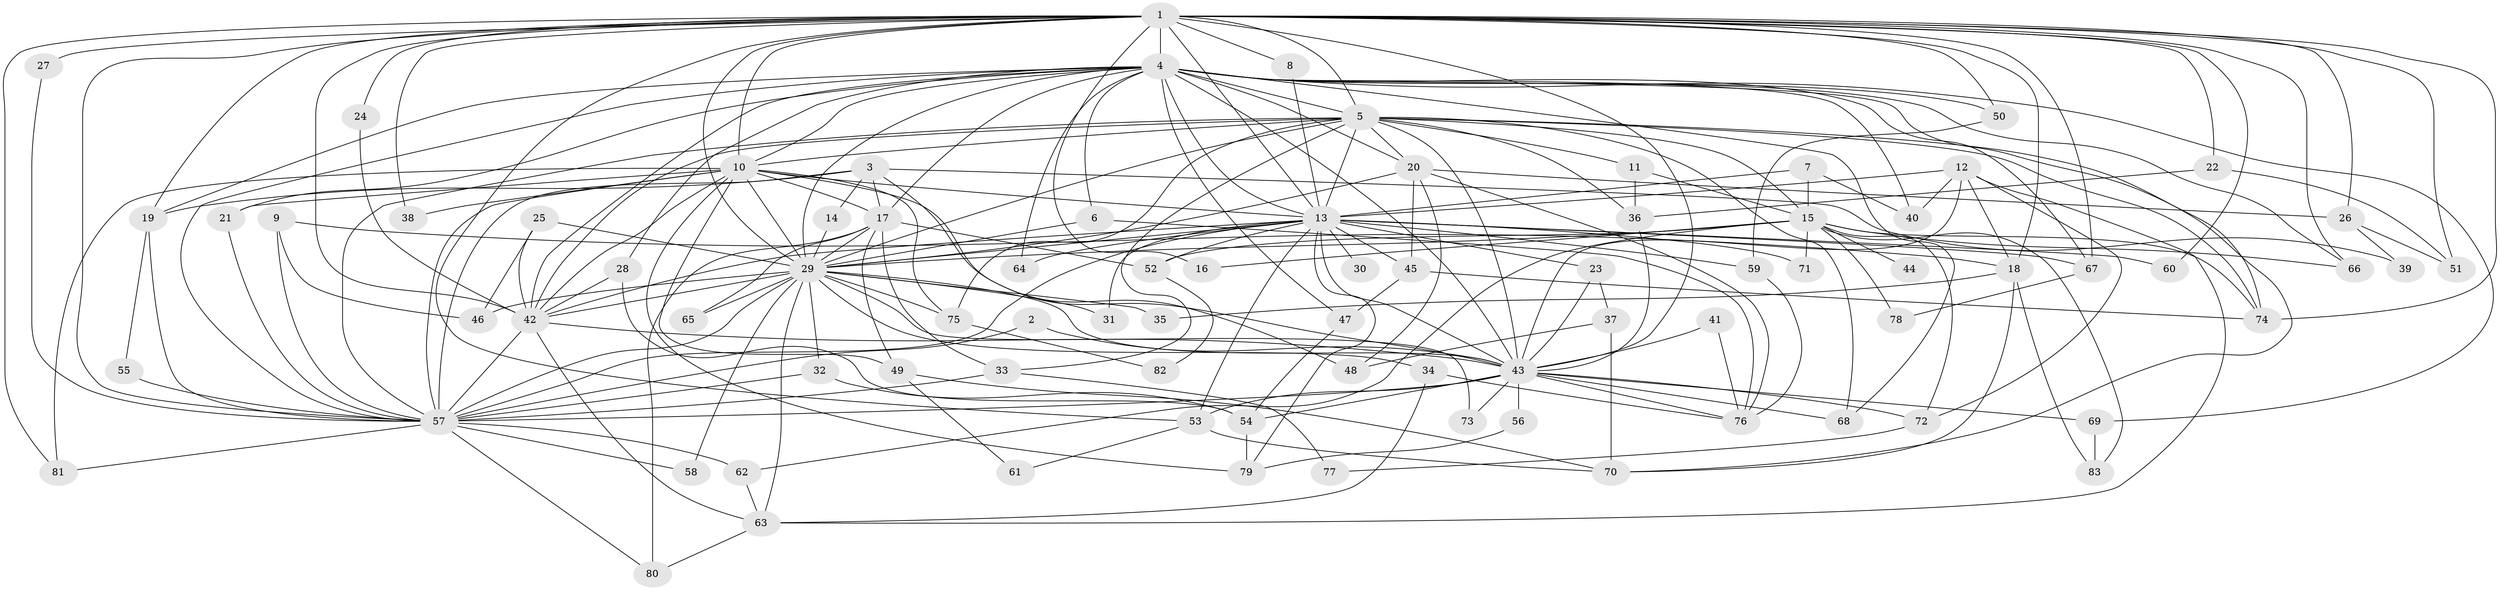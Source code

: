 // original degree distribution, {25: 0.007407407407407408, 26: 0.007407407407407408, 23: 0.007407407407407408, 18: 0.014814814814814815, 28: 0.007407407407407408, 15: 0.014814814814814815, 27: 0.007407407407407408, 22: 0.014814814814814815, 5: 0.037037037037037035, 4: 0.0962962962962963, 9: 0.007407407407407408, 6: 0.022222222222222223, 2: 0.5037037037037037, 7: 0.007407407407407408, 3: 0.23703703703703705, 8: 0.007407407407407408}
// Generated by graph-tools (version 1.1) at 2025/36/03/04/25 23:36:35]
// undirected, 83 vertices, 216 edges
graph export_dot {
  node [color=gray90,style=filled];
  1;
  2;
  3;
  4;
  5;
  6;
  7;
  8;
  9;
  10;
  11;
  12;
  13;
  14;
  15;
  16;
  17;
  18;
  19;
  20;
  21;
  22;
  23;
  24;
  25;
  26;
  27;
  28;
  29;
  30;
  31;
  32;
  33;
  34;
  35;
  36;
  37;
  38;
  39;
  40;
  41;
  42;
  43;
  44;
  45;
  46;
  47;
  48;
  49;
  50;
  51;
  52;
  53;
  54;
  55;
  56;
  57;
  58;
  59;
  60;
  61;
  62;
  63;
  64;
  65;
  66;
  67;
  68;
  69;
  70;
  71;
  72;
  73;
  74;
  75;
  76;
  77;
  78;
  79;
  80;
  81;
  82;
  83;
  1 -- 4 [weight=3.0];
  1 -- 5 [weight=2.0];
  1 -- 8 [weight=1.0];
  1 -- 10 [weight=2.0];
  1 -- 13 [weight=2.0];
  1 -- 16 [weight=1.0];
  1 -- 18 [weight=2.0];
  1 -- 19 [weight=1.0];
  1 -- 22 [weight=1.0];
  1 -- 24 [weight=1.0];
  1 -- 26 [weight=2.0];
  1 -- 27 [weight=1.0];
  1 -- 29 [weight=2.0];
  1 -- 38 [weight=2.0];
  1 -- 42 [weight=2.0];
  1 -- 43 [weight=2.0];
  1 -- 50 [weight=1.0];
  1 -- 51 [weight=1.0];
  1 -- 53 [weight=1.0];
  1 -- 57 [weight=2.0];
  1 -- 60 [weight=1.0];
  1 -- 66 [weight=1.0];
  1 -- 67 [weight=1.0];
  1 -- 74 [weight=1.0];
  1 -- 81 [weight=1.0];
  2 -- 43 [weight=1.0];
  2 -- 57 [weight=1.0];
  3 -- 14 [weight=1.0];
  3 -- 17 [weight=1.0];
  3 -- 19 [weight=1.0];
  3 -- 39 [weight=1.0];
  3 -- 48 [weight=1.0];
  3 -- 57 [weight=1.0];
  4 -- 5 [weight=1.0];
  4 -- 6 [weight=1.0];
  4 -- 10 [weight=1.0];
  4 -- 13 [weight=1.0];
  4 -- 17 [weight=1.0];
  4 -- 19 [weight=1.0];
  4 -- 20 [weight=1.0];
  4 -- 21 [weight=1.0];
  4 -- 28 [weight=1.0];
  4 -- 29 [weight=1.0];
  4 -- 40 [weight=1.0];
  4 -- 42 [weight=2.0];
  4 -- 43 [weight=1.0];
  4 -- 47 [weight=1.0];
  4 -- 50 [weight=1.0];
  4 -- 57 [weight=1.0];
  4 -- 64 [weight=1.0];
  4 -- 66 [weight=1.0];
  4 -- 67 [weight=1.0];
  4 -- 68 [weight=1.0];
  4 -- 69 [weight=1.0];
  4 -- 74 [weight=1.0];
  5 -- 10 [weight=1.0];
  5 -- 11 [weight=1.0];
  5 -- 13 [weight=2.0];
  5 -- 15 [weight=1.0];
  5 -- 20 [weight=1.0];
  5 -- 29 [weight=3.0];
  5 -- 33 [weight=1.0];
  5 -- 36 [weight=1.0];
  5 -- 42 [weight=1.0];
  5 -- 43 [weight=2.0];
  5 -- 57 [weight=1.0];
  5 -- 68 [weight=1.0];
  5 -- 70 [weight=1.0];
  5 -- 74 [weight=1.0];
  5 -- 75 [weight=1.0];
  6 -- 29 [weight=1.0];
  6 -- 76 [weight=1.0];
  7 -- 13 [weight=1.0];
  7 -- 15 [weight=1.0];
  7 -- 40 [weight=1.0];
  8 -- 13 [weight=1.0];
  9 -- 18 [weight=1.0];
  9 -- 46 [weight=1.0];
  9 -- 57 [weight=1.0];
  10 -- 13 [weight=1.0];
  10 -- 17 [weight=1.0];
  10 -- 21 [weight=1.0];
  10 -- 29 [weight=1.0];
  10 -- 38 [weight=1.0];
  10 -- 42 [weight=1.0];
  10 -- 43 [weight=2.0];
  10 -- 49 [weight=1.0];
  10 -- 57 [weight=1.0];
  10 -- 75 [weight=1.0];
  10 -- 79 [weight=2.0];
  10 -- 81 [weight=1.0];
  11 -- 15 [weight=1.0];
  11 -- 36 [weight=1.0];
  12 -- 13 [weight=1.0];
  12 -- 18 [weight=1.0];
  12 -- 40 [weight=1.0];
  12 -- 43 [weight=1.0];
  12 -- 63 [weight=1.0];
  12 -- 72 [weight=1.0];
  13 -- 23 [weight=1.0];
  13 -- 29 [weight=1.0];
  13 -- 30 [weight=1.0];
  13 -- 31 [weight=1.0];
  13 -- 42 [weight=1.0];
  13 -- 43 [weight=1.0];
  13 -- 45 [weight=1.0];
  13 -- 52 [weight=1.0];
  13 -- 53 [weight=1.0];
  13 -- 57 [weight=1.0];
  13 -- 59 [weight=1.0];
  13 -- 60 [weight=1.0];
  13 -- 64 [weight=1.0];
  13 -- 67 [weight=1.0];
  13 -- 71 [weight=1.0];
  13 -- 79 [weight=1.0];
  14 -- 29 [weight=1.0];
  15 -- 16 [weight=1.0];
  15 -- 29 [weight=1.0];
  15 -- 44 [weight=1.0];
  15 -- 52 [weight=1.0];
  15 -- 62 [weight=1.0];
  15 -- 66 [weight=1.0];
  15 -- 71 [weight=1.0];
  15 -- 72 [weight=1.0];
  15 -- 74 [weight=1.0];
  15 -- 78 [weight=1.0];
  15 -- 83 [weight=1.0];
  17 -- 29 [weight=1.0];
  17 -- 33 [weight=1.0];
  17 -- 49 [weight=1.0];
  17 -- 52 [weight=1.0];
  17 -- 65 [weight=1.0];
  17 -- 80 [weight=1.0];
  18 -- 35 [weight=1.0];
  18 -- 70 [weight=1.0];
  18 -- 83 [weight=1.0];
  19 -- 55 [weight=1.0];
  19 -- 57 [weight=1.0];
  20 -- 26 [weight=1.0];
  20 -- 29 [weight=1.0];
  20 -- 45 [weight=1.0];
  20 -- 48 [weight=1.0];
  20 -- 76 [weight=1.0];
  21 -- 57 [weight=1.0];
  22 -- 36 [weight=1.0];
  22 -- 51 [weight=1.0];
  23 -- 37 [weight=1.0];
  23 -- 43 [weight=1.0];
  24 -- 42 [weight=1.0];
  25 -- 29 [weight=1.0];
  25 -- 42 [weight=1.0];
  25 -- 46 [weight=1.0];
  26 -- 39 [weight=1.0];
  26 -- 51 [weight=1.0];
  27 -- 57 [weight=1.0];
  28 -- 42 [weight=1.0];
  28 -- 54 [weight=1.0];
  29 -- 31 [weight=1.0];
  29 -- 32 [weight=1.0];
  29 -- 34 [weight=1.0];
  29 -- 35 [weight=1.0];
  29 -- 42 [weight=1.0];
  29 -- 43 [weight=1.0];
  29 -- 46 [weight=1.0];
  29 -- 57 [weight=1.0];
  29 -- 58 [weight=1.0];
  29 -- 63 [weight=1.0];
  29 -- 65 [weight=1.0];
  29 -- 73 [weight=1.0];
  29 -- 75 [weight=1.0];
  32 -- 54 [weight=1.0];
  32 -- 57 [weight=1.0];
  33 -- 57 [weight=1.0];
  33 -- 77 [weight=1.0];
  34 -- 63 [weight=1.0];
  34 -- 76 [weight=1.0];
  36 -- 43 [weight=1.0];
  37 -- 48 [weight=1.0];
  37 -- 70 [weight=1.0];
  41 -- 43 [weight=1.0];
  41 -- 76 [weight=1.0];
  42 -- 43 [weight=1.0];
  42 -- 57 [weight=2.0];
  42 -- 63 [weight=1.0];
  43 -- 53 [weight=1.0];
  43 -- 54 [weight=1.0];
  43 -- 56 [weight=1.0];
  43 -- 57 [weight=1.0];
  43 -- 68 [weight=1.0];
  43 -- 69 [weight=2.0];
  43 -- 72 [weight=1.0];
  43 -- 73 [weight=1.0];
  43 -- 76 [weight=1.0];
  45 -- 47 [weight=1.0];
  45 -- 74 [weight=1.0];
  47 -- 54 [weight=1.0];
  49 -- 61 [weight=1.0];
  49 -- 70 [weight=1.0];
  50 -- 59 [weight=1.0];
  52 -- 82 [weight=1.0];
  53 -- 61 [weight=1.0];
  53 -- 70 [weight=1.0];
  54 -- 79 [weight=1.0];
  55 -- 57 [weight=1.0];
  56 -- 79 [weight=1.0];
  57 -- 58 [weight=1.0];
  57 -- 62 [weight=1.0];
  57 -- 80 [weight=1.0];
  57 -- 81 [weight=1.0];
  59 -- 76 [weight=1.0];
  62 -- 63 [weight=1.0];
  63 -- 80 [weight=1.0];
  67 -- 78 [weight=1.0];
  69 -- 83 [weight=1.0];
  72 -- 77 [weight=1.0];
  75 -- 82 [weight=1.0];
}
